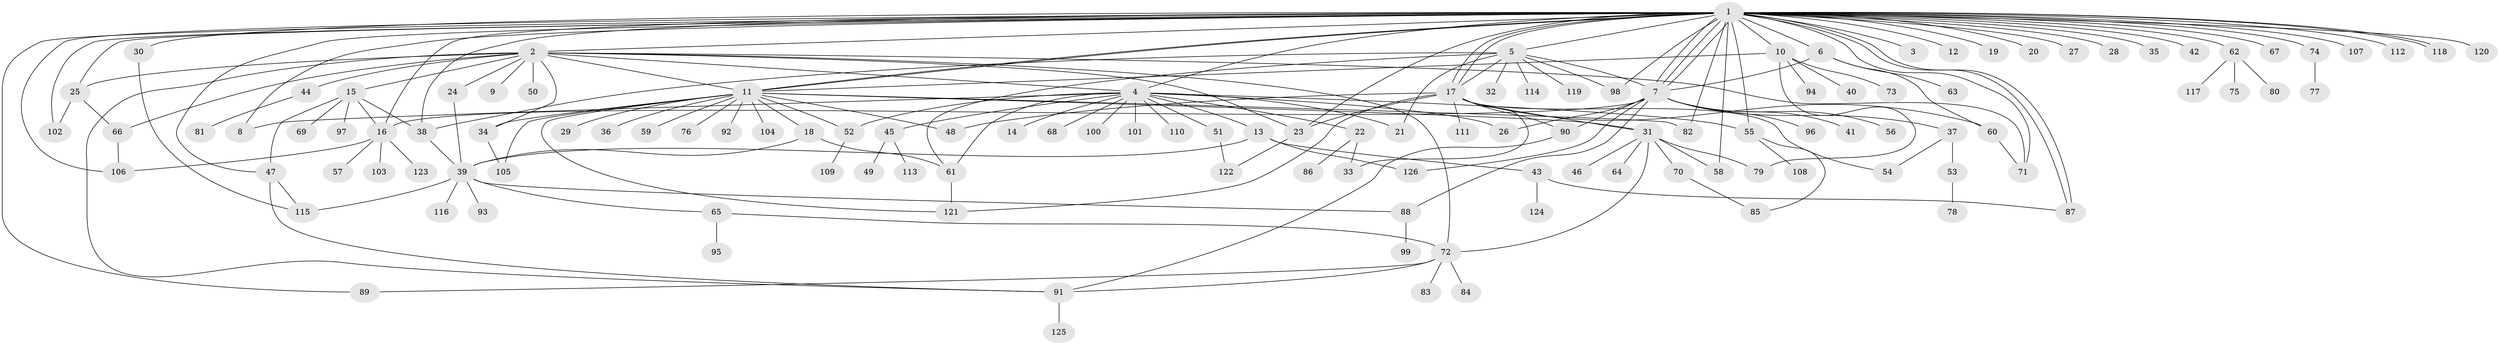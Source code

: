 // coarse degree distribution, {38: 0.009615384615384616, 17: 0.009615384615384616, 1: 0.5288461538461539, 16: 0.009615384615384616, 18: 0.009615384615384616, 4: 0.057692307692307696, 14: 0.009615384615384616, 2: 0.19230769230769232, 19: 0.009615384615384616, 8: 0.009615384615384616, 6: 0.019230769230769232, 3: 0.10576923076923077, 7: 0.009615384615384616, 10: 0.009615384615384616, 5: 0.009615384615384616}
// Generated by graph-tools (version 1.1) at 2025/41/03/06/25 10:41:45]
// undirected, 126 vertices, 188 edges
graph export_dot {
graph [start="1"]
  node [color=gray90,style=filled];
  1;
  2;
  3;
  4;
  5;
  6;
  7;
  8;
  9;
  10;
  11;
  12;
  13;
  14;
  15;
  16;
  17;
  18;
  19;
  20;
  21;
  22;
  23;
  24;
  25;
  26;
  27;
  28;
  29;
  30;
  31;
  32;
  33;
  34;
  35;
  36;
  37;
  38;
  39;
  40;
  41;
  42;
  43;
  44;
  45;
  46;
  47;
  48;
  49;
  50;
  51;
  52;
  53;
  54;
  55;
  56;
  57;
  58;
  59;
  60;
  61;
  62;
  63;
  64;
  65;
  66;
  67;
  68;
  69;
  70;
  71;
  72;
  73;
  74;
  75;
  76;
  77;
  78;
  79;
  80;
  81;
  82;
  83;
  84;
  85;
  86;
  87;
  88;
  89;
  90;
  91;
  92;
  93;
  94;
  95;
  96;
  97;
  98;
  99;
  100;
  101;
  102;
  103;
  104;
  105;
  106;
  107;
  108;
  109;
  110;
  111;
  112;
  113;
  114;
  115;
  116;
  117;
  118;
  119;
  120;
  121;
  122;
  123;
  124;
  125;
  126;
  1 -- 2;
  1 -- 3;
  1 -- 4;
  1 -- 5;
  1 -- 6;
  1 -- 7;
  1 -- 7;
  1 -- 7;
  1 -- 8;
  1 -- 10;
  1 -- 11;
  1 -- 11;
  1 -- 12;
  1 -- 16;
  1 -- 17;
  1 -- 17;
  1 -- 19;
  1 -- 20;
  1 -- 23;
  1 -- 25;
  1 -- 27;
  1 -- 28;
  1 -- 30;
  1 -- 35;
  1 -- 38;
  1 -- 42;
  1 -- 47;
  1 -- 55;
  1 -- 58;
  1 -- 62;
  1 -- 67;
  1 -- 71;
  1 -- 74;
  1 -- 82;
  1 -- 87;
  1 -- 87;
  1 -- 89;
  1 -- 98;
  1 -- 102;
  1 -- 106;
  1 -- 107;
  1 -- 112;
  1 -- 118;
  1 -- 118;
  1 -- 120;
  2 -- 4;
  2 -- 9;
  2 -- 11;
  2 -- 15;
  2 -- 23;
  2 -- 24;
  2 -- 25;
  2 -- 34;
  2 -- 44;
  2 -- 50;
  2 -- 66;
  2 -- 71;
  2 -- 72;
  2 -- 91;
  4 -- 8;
  4 -- 13;
  4 -- 14;
  4 -- 21;
  4 -- 22;
  4 -- 26;
  4 -- 45;
  4 -- 51;
  4 -- 52;
  4 -- 55;
  4 -- 61;
  4 -- 68;
  4 -- 100;
  4 -- 101;
  4 -- 110;
  5 -- 7;
  5 -- 17;
  5 -- 21;
  5 -- 32;
  5 -- 38;
  5 -- 61;
  5 -- 98;
  5 -- 114;
  5 -- 119;
  6 -- 7;
  6 -- 60;
  6 -- 63;
  7 -- 16;
  7 -- 26;
  7 -- 37;
  7 -- 41;
  7 -- 56;
  7 -- 88;
  7 -- 90;
  7 -- 96;
  7 -- 126;
  10 -- 11;
  10 -- 40;
  10 -- 73;
  10 -- 79;
  10 -- 94;
  11 -- 18;
  11 -- 29;
  11 -- 31;
  11 -- 34;
  11 -- 36;
  11 -- 48;
  11 -- 52;
  11 -- 59;
  11 -- 76;
  11 -- 82;
  11 -- 92;
  11 -- 104;
  11 -- 105;
  11 -- 121;
  13 -- 39;
  13 -- 43;
  13 -- 126;
  15 -- 16;
  15 -- 38;
  15 -- 47;
  15 -- 69;
  15 -- 97;
  16 -- 57;
  16 -- 103;
  16 -- 106;
  16 -- 123;
  17 -- 23;
  17 -- 31;
  17 -- 33;
  17 -- 48;
  17 -- 54;
  17 -- 60;
  17 -- 90;
  17 -- 111;
  17 -- 121;
  18 -- 39;
  18 -- 61;
  22 -- 33;
  22 -- 86;
  23 -- 122;
  24 -- 39;
  25 -- 66;
  25 -- 102;
  30 -- 115;
  31 -- 46;
  31 -- 58;
  31 -- 64;
  31 -- 70;
  31 -- 72;
  31 -- 79;
  34 -- 105;
  37 -- 53;
  37 -- 54;
  38 -- 39;
  39 -- 65;
  39 -- 88;
  39 -- 93;
  39 -- 115;
  39 -- 116;
  43 -- 87;
  43 -- 124;
  44 -- 81;
  45 -- 49;
  45 -- 113;
  47 -- 91;
  47 -- 115;
  51 -- 122;
  52 -- 109;
  53 -- 78;
  55 -- 85;
  55 -- 108;
  60 -- 71;
  61 -- 121;
  62 -- 75;
  62 -- 80;
  62 -- 117;
  65 -- 72;
  65 -- 95;
  66 -- 106;
  70 -- 85;
  72 -- 83;
  72 -- 84;
  72 -- 89;
  72 -- 91;
  74 -- 77;
  88 -- 99;
  90 -- 91;
  91 -- 125;
}
